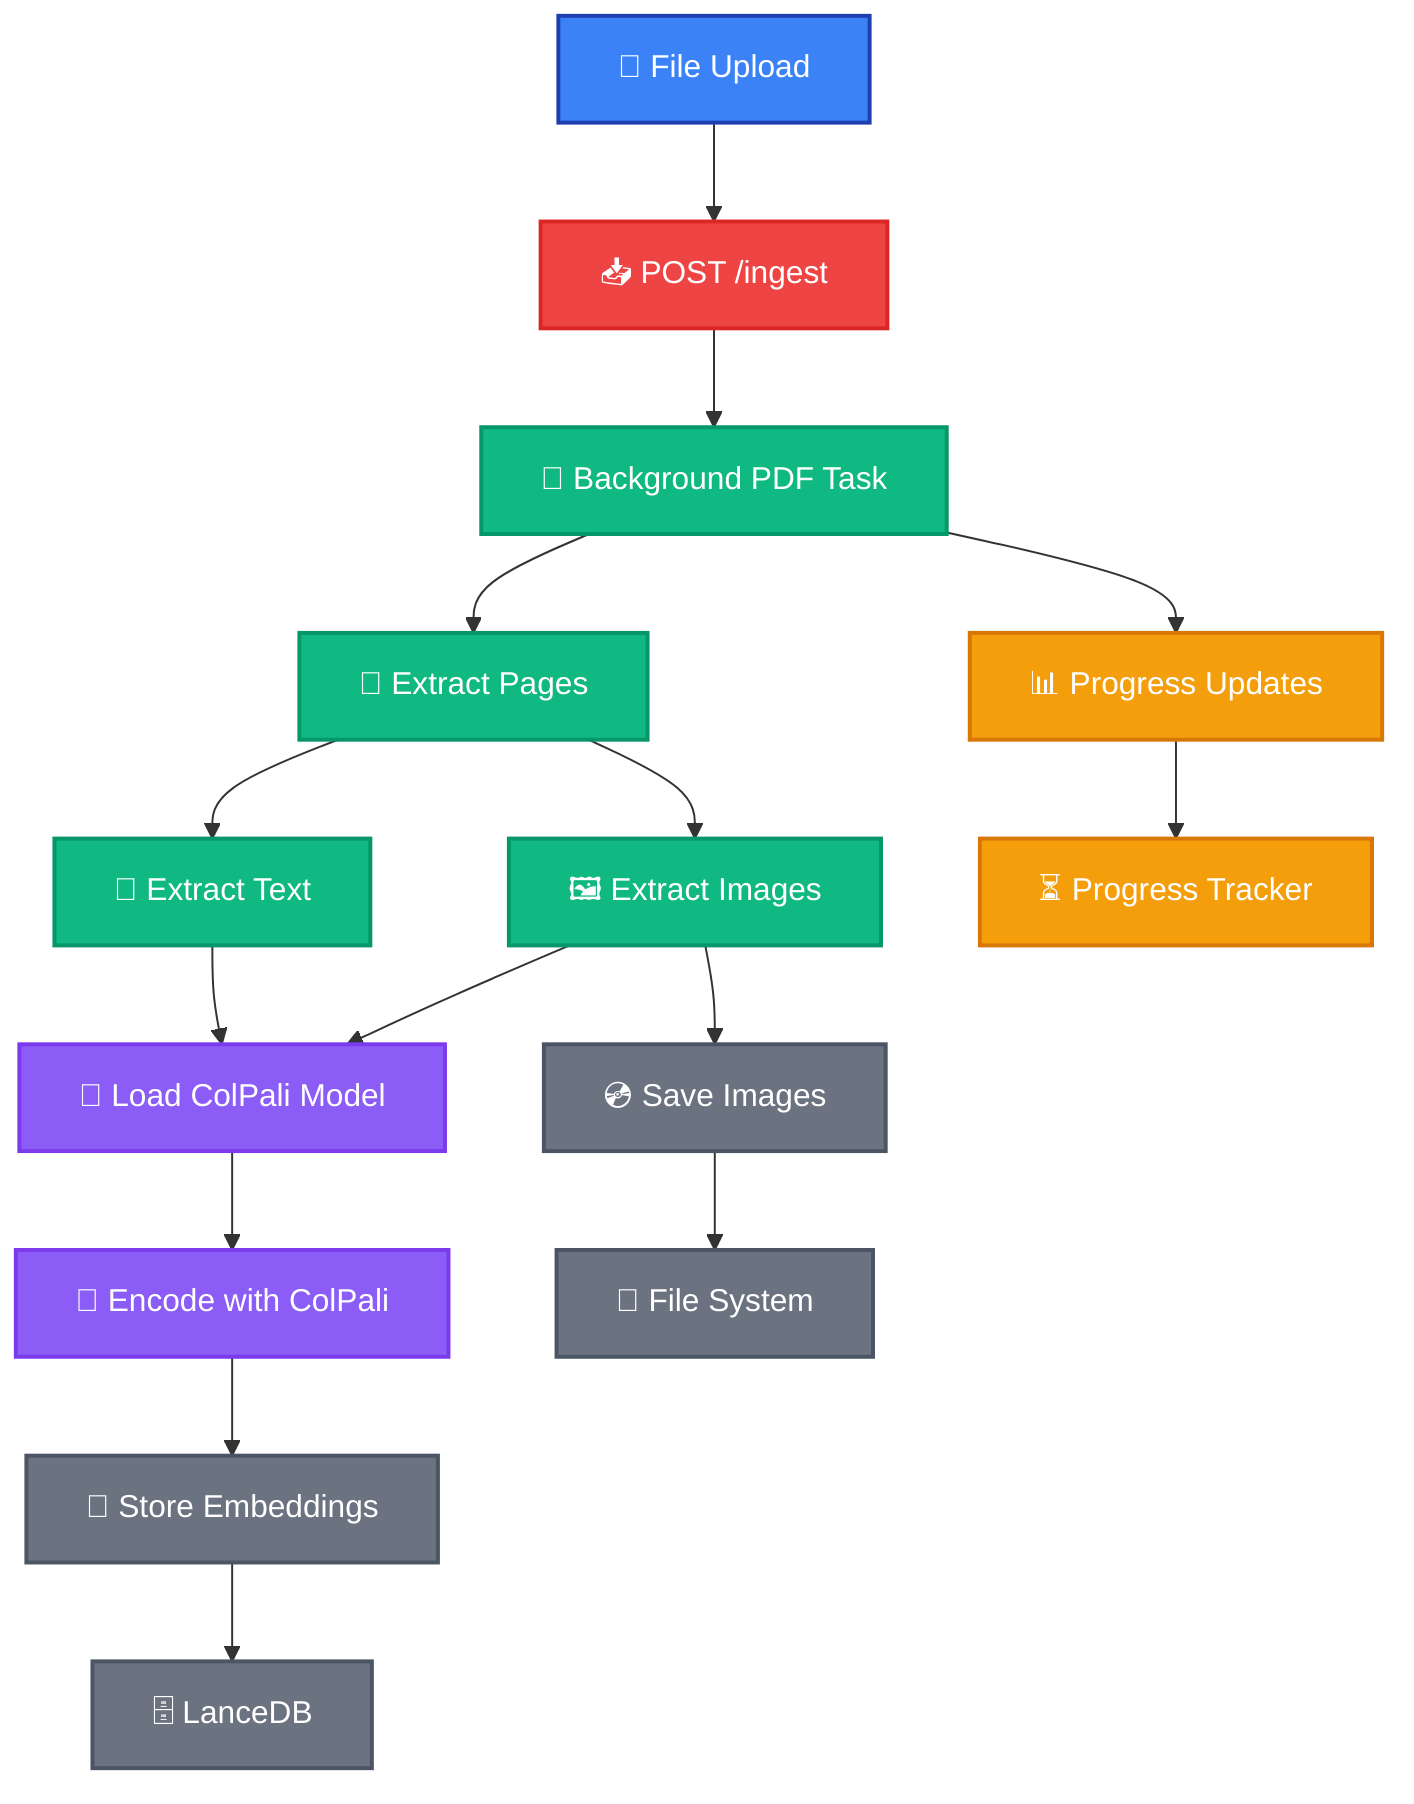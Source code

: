 graph TD
    A[📁 File Upload] --> B[📥 POST /ingest]
    B --> C[🔄 Background PDF Task]
    C --> D[📄 Extract Pages]
    E[🤖 Load ColPali Model]
    
    D --> F[🖼️ Extract Images]
    D --> G[📝 Extract Text]
    E --> H[🧠 Encode with ColPali]
    F --> E
    G --> E
    
    H --> I[💾 Store Embeddings]
    I --> J[🗄️ LanceDB]
    F --> K[💿 Save Images]
    K --> L[📁 File System]
    
    C --> M[📊 Progress Updates]
    M --> N[⏳ Progress Tracker]
    
    classDef ui fill:#3b82f6,stroke:#1e40af,stroke-width:2px,color:white
    classDef api fill:#ef4444,stroke:#dc2626,stroke-width:2px,color:white
    classDef process fill:#10b981,stroke:#059669,stroke-width:2px,color:white
    classDef model fill:#8b5cf6,stroke:#7c3aed,stroke-width:2px,color:white
    classDef storage fill:#6b7280,stroke:#4b5563,stroke-width:2px,color:white
    classDef progress fill:#f59e0b,stroke:#d97706,stroke-width:2px,color:white
    
    class A ui
    class B api
    class C,D,F,G process
    class E,H model
    class I,J,K,L storage
    class M,N progress